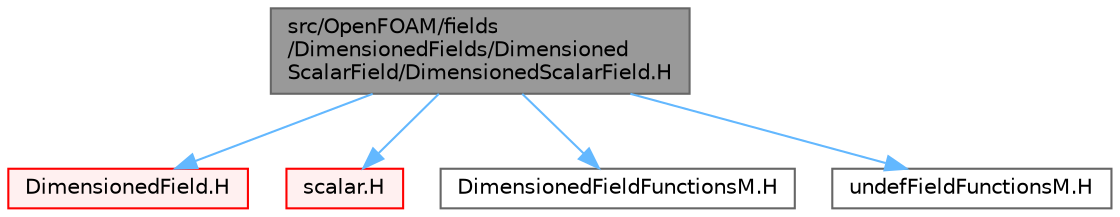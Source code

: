 digraph "src/OpenFOAM/fields/DimensionedFields/DimensionedScalarField/DimensionedScalarField.H"
{
 // LATEX_PDF_SIZE
  bgcolor="transparent";
  edge [fontname=Helvetica,fontsize=10,labelfontname=Helvetica,labelfontsize=10];
  node [fontname=Helvetica,fontsize=10,shape=box,height=0.2,width=0.4];
  Node1 [id="Node000001",label="src/OpenFOAM/fields\l/DimensionedFields/Dimensioned\lScalarField/DimensionedScalarField.H",height=0.2,width=0.4,color="gray40", fillcolor="grey60", style="filled", fontcolor="black",tooltip="Scalar specific part of the implementation of DimensionedField."];
  Node1 -> Node2 [id="edge1_Node000001_Node000002",color="steelblue1",style="solid",tooltip=" "];
  Node2 [id="Node000002",label="DimensionedField.H",height=0.2,width=0.4,color="red", fillcolor="#FFF0F0", style="filled",URL="$DimensionedField_8H.html",tooltip=" "];
  Node1 -> Node43 [id="edge2_Node000001_Node000043",color="steelblue1",style="solid",tooltip=" "];
  Node43 [id="Node000043",label="scalar.H",height=0.2,width=0.4,color="red", fillcolor="#FFF0F0", style="filled",URL="$scalar_8H.html",tooltip=" "];
  Node1 -> Node208 [id="edge3_Node000001_Node000208",color="steelblue1",style="solid",tooltip=" "];
  Node208 [id="Node000208",label="DimensionedFieldFunctionsM.H",height=0.2,width=0.4,color="grey40", fillcolor="white", style="filled",URL="$DimensionedFieldFunctionsM_8H.html",tooltip=" "];
  Node1 -> Node169 [id="edge4_Node000001_Node000169",color="steelblue1",style="solid",tooltip=" "];
  Node169 [id="Node000169",label="undefFieldFunctionsM.H",height=0.2,width=0.4,color="grey40", fillcolor="white", style="filled",URL="$undefFieldFunctionsM_8H.html",tooltip=" "];
}
